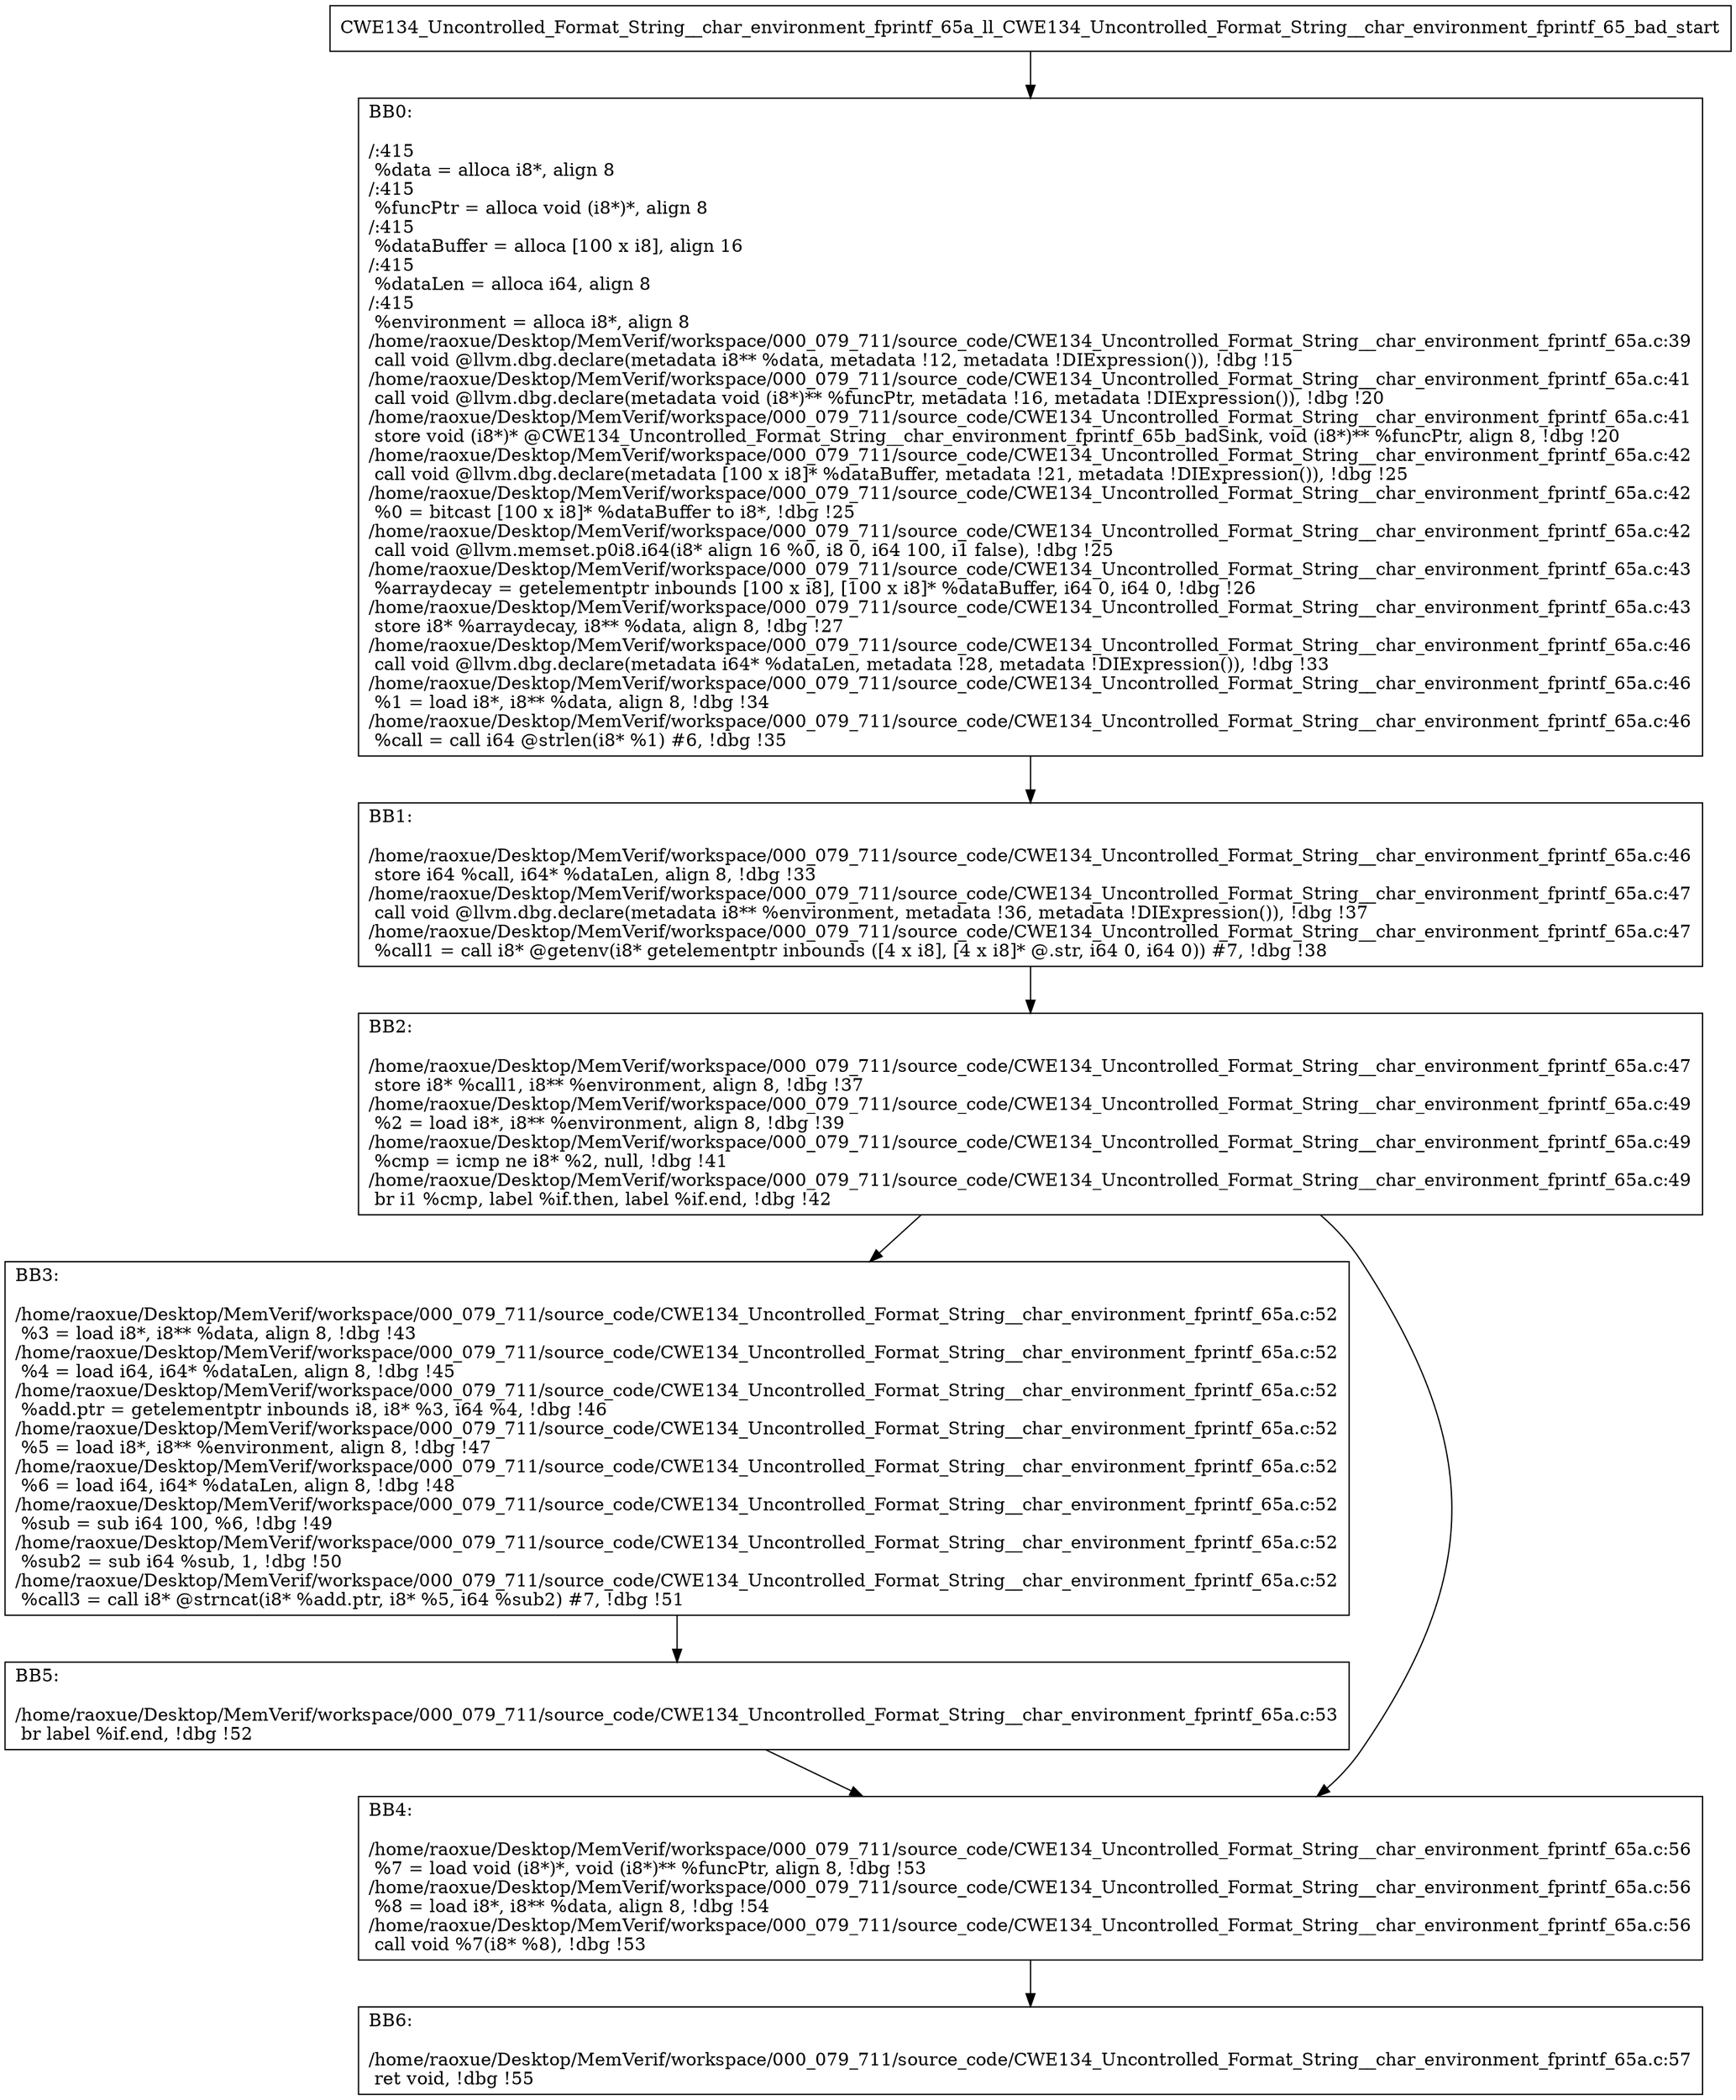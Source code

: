 digraph "CFG for'CWE134_Uncontrolled_Format_String__char_environment_fprintf_65a_ll_CWE134_Uncontrolled_Format_String__char_environment_fprintf_65_bad' function" {
	BBCWE134_Uncontrolled_Format_String__char_environment_fprintf_65a_ll_CWE134_Uncontrolled_Format_String__char_environment_fprintf_65_bad_start[shape=record,label="{CWE134_Uncontrolled_Format_String__char_environment_fprintf_65a_ll_CWE134_Uncontrolled_Format_String__char_environment_fprintf_65_bad_start}"];
	BBCWE134_Uncontrolled_Format_String__char_environment_fprintf_65a_ll_CWE134_Uncontrolled_Format_String__char_environment_fprintf_65_bad_start-> CWE134_Uncontrolled_Format_String__char_environment_fprintf_65a_ll_CWE134_Uncontrolled_Format_String__char_environment_fprintf_65_badBB0;
	CWE134_Uncontrolled_Format_String__char_environment_fprintf_65a_ll_CWE134_Uncontrolled_Format_String__char_environment_fprintf_65_badBB0 [shape=record, label="{BB0:\l\l/:415\l
  %data = alloca i8*, align 8\l
/:415\l
  %funcPtr = alloca void (i8*)*, align 8\l
/:415\l
  %dataBuffer = alloca [100 x i8], align 16\l
/:415\l
  %dataLen = alloca i64, align 8\l
/:415\l
  %environment = alloca i8*, align 8\l
/home/raoxue/Desktop/MemVerif/workspace/000_079_711/source_code/CWE134_Uncontrolled_Format_String__char_environment_fprintf_65a.c:39\l
  call void @llvm.dbg.declare(metadata i8** %data, metadata !12, metadata !DIExpression()), !dbg !15\l
/home/raoxue/Desktop/MemVerif/workspace/000_079_711/source_code/CWE134_Uncontrolled_Format_String__char_environment_fprintf_65a.c:41\l
  call void @llvm.dbg.declare(metadata void (i8*)** %funcPtr, metadata !16, metadata !DIExpression()), !dbg !20\l
/home/raoxue/Desktop/MemVerif/workspace/000_079_711/source_code/CWE134_Uncontrolled_Format_String__char_environment_fprintf_65a.c:41\l
  store void (i8*)* @CWE134_Uncontrolled_Format_String__char_environment_fprintf_65b_badSink, void (i8*)** %funcPtr, align 8, !dbg !20\l
/home/raoxue/Desktop/MemVerif/workspace/000_079_711/source_code/CWE134_Uncontrolled_Format_String__char_environment_fprintf_65a.c:42\l
  call void @llvm.dbg.declare(metadata [100 x i8]* %dataBuffer, metadata !21, metadata !DIExpression()), !dbg !25\l
/home/raoxue/Desktop/MemVerif/workspace/000_079_711/source_code/CWE134_Uncontrolled_Format_String__char_environment_fprintf_65a.c:42\l
  %0 = bitcast [100 x i8]* %dataBuffer to i8*, !dbg !25\l
/home/raoxue/Desktop/MemVerif/workspace/000_079_711/source_code/CWE134_Uncontrolled_Format_String__char_environment_fprintf_65a.c:42\l
  call void @llvm.memset.p0i8.i64(i8* align 16 %0, i8 0, i64 100, i1 false), !dbg !25\l
/home/raoxue/Desktop/MemVerif/workspace/000_079_711/source_code/CWE134_Uncontrolled_Format_String__char_environment_fprintf_65a.c:43\l
  %arraydecay = getelementptr inbounds [100 x i8], [100 x i8]* %dataBuffer, i64 0, i64 0, !dbg !26\l
/home/raoxue/Desktop/MemVerif/workspace/000_079_711/source_code/CWE134_Uncontrolled_Format_String__char_environment_fprintf_65a.c:43\l
  store i8* %arraydecay, i8** %data, align 8, !dbg !27\l
/home/raoxue/Desktop/MemVerif/workspace/000_079_711/source_code/CWE134_Uncontrolled_Format_String__char_environment_fprintf_65a.c:46\l
  call void @llvm.dbg.declare(metadata i64* %dataLen, metadata !28, metadata !DIExpression()), !dbg !33\l
/home/raoxue/Desktop/MemVerif/workspace/000_079_711/source_code/CWE134_Uncontrolled_Format_String__char_environment_fprintf_65a.c:46\l
  %1 = load i8*, i8** %data, align 8, !dbg !34\l
/home/raoxue/Desktop/MemVerif/workspace/000_079_711/source_code/CWE134_Uncontrolled_Format_String__char_environment_fprintf_65a.c:46\l
  %call = call i64 @strlen(i8* %1) #6, !dbg !35\l
}"];
	CWE134_Uncontrolled_Format_String__char_environment_fprintf_65a_ll_CWE134_Uncontrolled_Format_String__char_environment_fprintf_65_badBB0-> CWE134_Uncontrolled_Format_String__char_environment_fprintf_65a_ll_CWE134_Uncontrolled_Format_String__char_environment_fprintf_65_badBB1;
	CWE134_Uncontrolled_Format_String__char_environment_fprintf_65a_ll_CWE134_Uncontrolled_Format_String__char_environment_fprintf_65_badBB1 [shape=record, label="{BB1:\l\l/home/raoxue/Desktop/MemVerif/workspace/000_079_711/source_code/CWE134_Uncontrolled_Format_String__char_environment_fprintf_65a.c:46\l
  store i64 %call, i64* %dataLen, align 8, !dbg !33\l
/home/raoxue/Desktop/MemVerif/workspace/000_079_711/source_code/CWE134_Uncontrolled_Format_String__char_environment_fprintf_65a.c:47\l
  call void @llvm.dbg.declare(metadata i8** %environment, metadata !36, metadata !DIExpression()), !dbg !37\l
/home/raoxue/Desktop/MemVerif/workspace/000_079_711/source_code/CWE134_Uncontrolled_Format_String__char_environment_fprintf_65a.c:47\l
  %call1 = call i8* @getenv(i8* getelementptr inbounds ([4 x i8], [4 x i8]* @.str, i64 0, i64 0)) #7, !dbg !38\l
}"];
	CWE134_Uncontrolled_Format_String__char_environment_fprintf_65a_ll_CWE134_Uncontrolled_Format_String__char_environment_fprintf_65_badBB1-> CWE134_Uncontrolled_Format_String__char_environment_fprintf_65a_ll_CWE134_Uncontrolled_Format_String__char_environment_fprintf_65_badBB2;
	CWE134_Uncontrolled_Format_String__char_environment_fprintf_65a_ll_CWE134_Uncontrolled_Format_String__char_environment_fprintf_65_badBB2 [shape=record, label="{BB2:\l\l/home/raoxue/Desktop/MemVerif/workspace/000_079_711/source_code/CWE134_Uncontrolled_Format_String__char_environment_fprintf_65a.c:47\l
  store i8* %call1, i8** %environment, align 8, !dbg !37\l
/home/raoxue/Desktop/MemVerif/workspace/000_079_711/source_code/CWE134_Uncontrolled_Format_String__char_environment_fprintf_65a.c:49\l
  %2 = load i8*, i8** %environment, align 8, !dbg !39\l
/home/raoxue/Desktop/MemVerif/workspace/000_079_711/source_code/CWE134_Uncontrolled_Format_String__char_environment_fprintf_65a.c:49\l
  %cmp = icmp ne i8* %2, null, !dbg !41\l
/home/raoxue/Desktop/MemVerif/workspace/000_079_711/source_code/CWE134_Uncontrolled_Format_String__char_environment_fprintf_65a.c:49\l
  br i1 %cmp, label %if.then, label %if.end, !dbg !42\l
}"];
	CWE134_Uncontrolled_Format_String__char_environment_fprintf_65a_ll_CWE134_Uncontrolled_Format_String__char_environment_fprintf_65_badBB2-> CWE134_Uncontrolled_Format_String__char_environment_fprintf_65a_ll_CWE134_Uncontrolled_Format_String__char_environment_fprintf_65_badBB3;
	CWE134_Uncontrolled_Format_String__char_environment_fprintf_65a_ll_CWE134_Uncontrolled_Format_String__char_environment_fprintf_65_badBB2-> CWE134_Uncontrolled_Format_String__char_environment_fprintf_65a_ll_CWE134_Uncontrolled_Format_String__char_environment_fprintf_65_badBB4;
	CWE134_Uncontrolled_Format_String__char_environment_fprintf_65a_ll_CWE134_Uncontrolled_Format_String__char_environment_fprintf_65_badBB3 [shape=record, label="{BB3:\l\l/home/raoxue/Desktop/MemVerif/workspace/000_079_711/source_code/CWE134_Uncontrolled_Format_String__char_environment_fprintf_65a.c:52\l
  %3 = load i8*, i8** %data, align 8, !dbg !43\l
/home/raoxue/Desktop/MemVerif/workspace/000_079_711/source_code/CWE134_Uncontrolled_Format_String__char_environment_fprintf_65a.c:52\l
  %4 = load i64, i64* %dataLen, align 8, !dbg !45\l
/home/raoxue/Desktop/MemVerif/workspace/000_079_711/source_code/CWE134_Uncontrolled_Format_String__char_environment_fprintf_65a.c:52\l
  %add.ptr = getelementptr inbounds i8, i8* %3, i64 %4, !dbg !46\l
/home/raoxue/Desktop/MemVerif/workspace/000_079_711/source_code/CWE134_Uncontrolled_Format_String__char_environment_fprintf_65a.c:52\l
  %5 = load i8*, i8** %environment, align 8, !dbg !47\l
/home/raoxue/Desktop/MemVerif/workspace/000_079_711/source_code/CWE134_Uncontrolled_Format_String__char_environment_fprintf_65a.c:52\l
  %6 = load i64, i64* %dataLen, align 8, !dbg !48\l
/home/raoxue/Desktop/MemVerif/workspace/000_079_711/source_code/CWE134_Uncontrolled_Format_String__char_environment_fprintf_65a.c:52\l
  %sub = sub i64 100, %6, !dbg !49\l
/home/raoxue/Desktop/MemVerif/workspace/000_079_711/source_code/CWE134_Uncontrolled_Format_String__char_environment_fprintf_65a.c:52\l
  %sub2 = sub i64 %sub, 1, !dbg !50\l
/home/raoxue/Desktop/MemVerif/workspace/000_079_711/source_code/CWE134_Uncontrolled_Format_String__char_environment_fprintf_65a.c:52\l
  %call3 = call i8* @strncat(i8* %add.ptr, i8* %5, i64 %sub2) #7, !dbg !51\l
}"];
	CWE134_Uncontrolled_Format_String__char_environment_fprintf_65a_ll_CWE134_Uncontrolled_Format_String__char_environment_fprintf_65_badBB3-> CWE134_Uncontrolled_Format_String__char_environment_fprintf_65a_ll_CWE134_Uncontrolled_Format_String__char_environment_fprintf_65_badBB5;
	CWE134_Uncontrolled_Format_String__char_environment_fprintf_65a_ll_CWE134_Uncontrolled_Format_String__char_environment_fprintf_65_badBB5 [shape=record, label="{BB5:\l\l/home/raoxue/Desktop/MemVerif/workspace/000_079_711/source_code/CWE134_Uncontrolled_Format_String__char_environment_fprintf_65a.c:53\l
  br label %if.end, !dbg !52\l
}"];
	CWE134_Uncontrolled_Format_String__char_environment_fprintf_65a_ll_CWE134_Uncontrolled_Format_String__char_environment_fprintf_65_badBB5-> CWE134_Uncontrolled_Format_String__char_environment_fprintf_65a_ll_CWE134_Uncontrolled_Format_String__char_environment_fprintf_65_badBB4;
	CWE134_Uncontrolled_Format_String__char_environment_fprintf_65a_ll_CWE134_Uncontrolled_Format_String__char_environment_fprintf_65_badBB4 [shape=record, label="{BB4:\l\l/home/raoxue/Desktop/MemVerif/workspace/000_079_711/source_code/CWE134_Uncontrolled_Format_String__char_environment_fprintf_65a.c:56\l
  %7 = load void (i8*)*, void (i8*)** %funcPtr, align 8, !dbg !53\l
/home/raoxue/Desktop/MemVerif/workspace/000_079_711/source_code/CWE134_Uncontrolled_Format_String__char_environment_fprintf_65a.c:56\l
  %8 = load i8*, i8** %data, align 8, !dbg !54\l
/home/raoxue/Desktop/MemVerif/workspace/000_079_711/source_code/CWE134_Uncontrolled_Format_String__char_environment_fprintf_65a.c:56\l
  call void %7(i8* %8), !dbg !53\l
}"];
	CWE134_Uncontrolled_Format_String__char_environment_fprintf_65a_ll_CWE134_Uncontrolled_Format_String__char_environment_fprintf_65_badBB4-> CWE134_Uncontrolled_Format_String__char_environment_fprintf_65a_ll_CWE134_Uncontrolled_Format_String__char_environment_fprintf_65_badBB6;
	CWE134_Uncontrolled_Format_String__char_environment_fprintf_65a_ll_CWE134_Uncontrolled_Format_String__char_environment_fprintf_65_badBB6 [shape=record, label="{BB6:\l\l/home/raoxue/Desktop/MemVerif/workspace/000_079_711/source_code/CWE134_Uncontrolled_Format_String__char_environment_fprintf_65a.c:57\l
  ret void, !dbg !55\l
}"];
}
